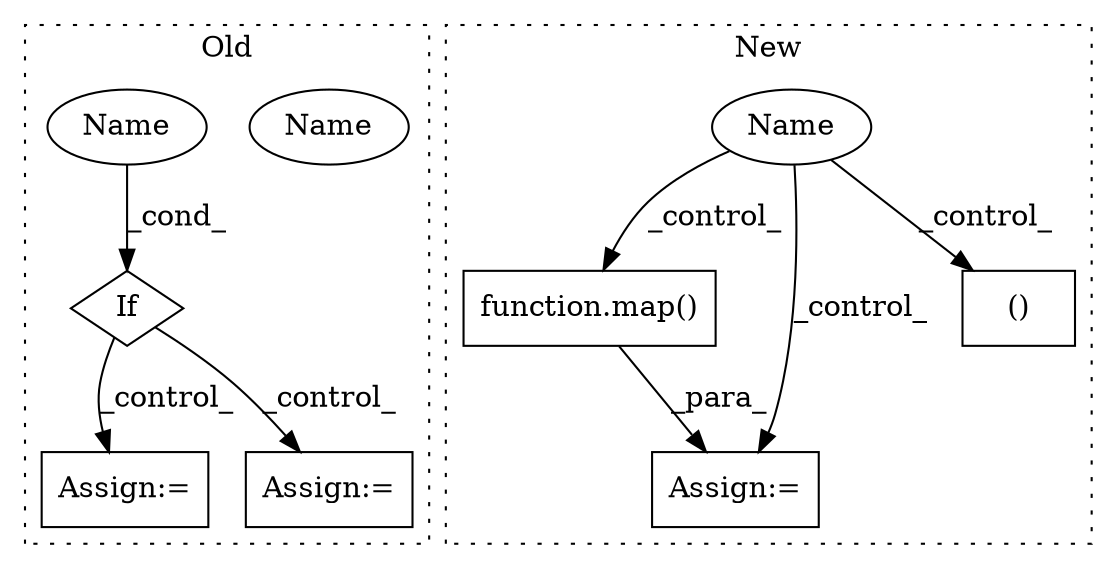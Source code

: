 digraph G {
subgraph cluster0 {
1 [label="If" a="96" s="31506" l="3" shape="diamond"];
4 [label="Assign:=" a="68" s="31541" l="3" shape="box"];
5 [label="Assign:=" a="68" s="31581" l="3" shape="box"];
8 [label="Name" a="87" s="31509" l="10" shape="ellipse"];
9 [label="Name" a="87" s="31509" l="10" shape="ellipse"];
label = "Old";
style="dotted";
}
subgraph cluster1 {
2 [label="function.map()" a="75" s="31766,31807" l="4,1" shape="box"];
3 [label="Assign:=" a="68" s="31746" l="20" shape="box"];
6 [label="Name" a="87" s="31714" l="10" shape="ellipse"];
7 [label="()" a="54" s="31746" l="17" shape="box"];
label = "New";
style="dotted";
}
1 -> 5 [label="_control_"];
1 -> 4 [label="_control_"];
2 -> 3 [label="_para_"];
6 -> 3 [label="_control_"];
6 -> 7 [label="_control_"];
6 -> 2 [label="_control_"];
9 -> 1 [label="_cond_"];
}